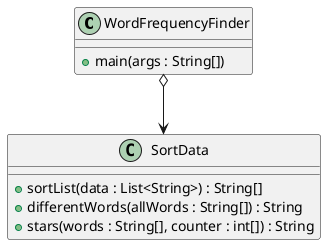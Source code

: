 @startuml
'https://plantuml.com/class-diagram


class WordFrequencyFinder {

    +main(args : String[])

    }

WordFrequencyFinder o--> SortData
class SortData {

    +sortList(data : List<String>) : String[]
    +differentWords(allWords : String[]) : String
    +stars(words : String[], counter : int[]) : String

    }

@enduml